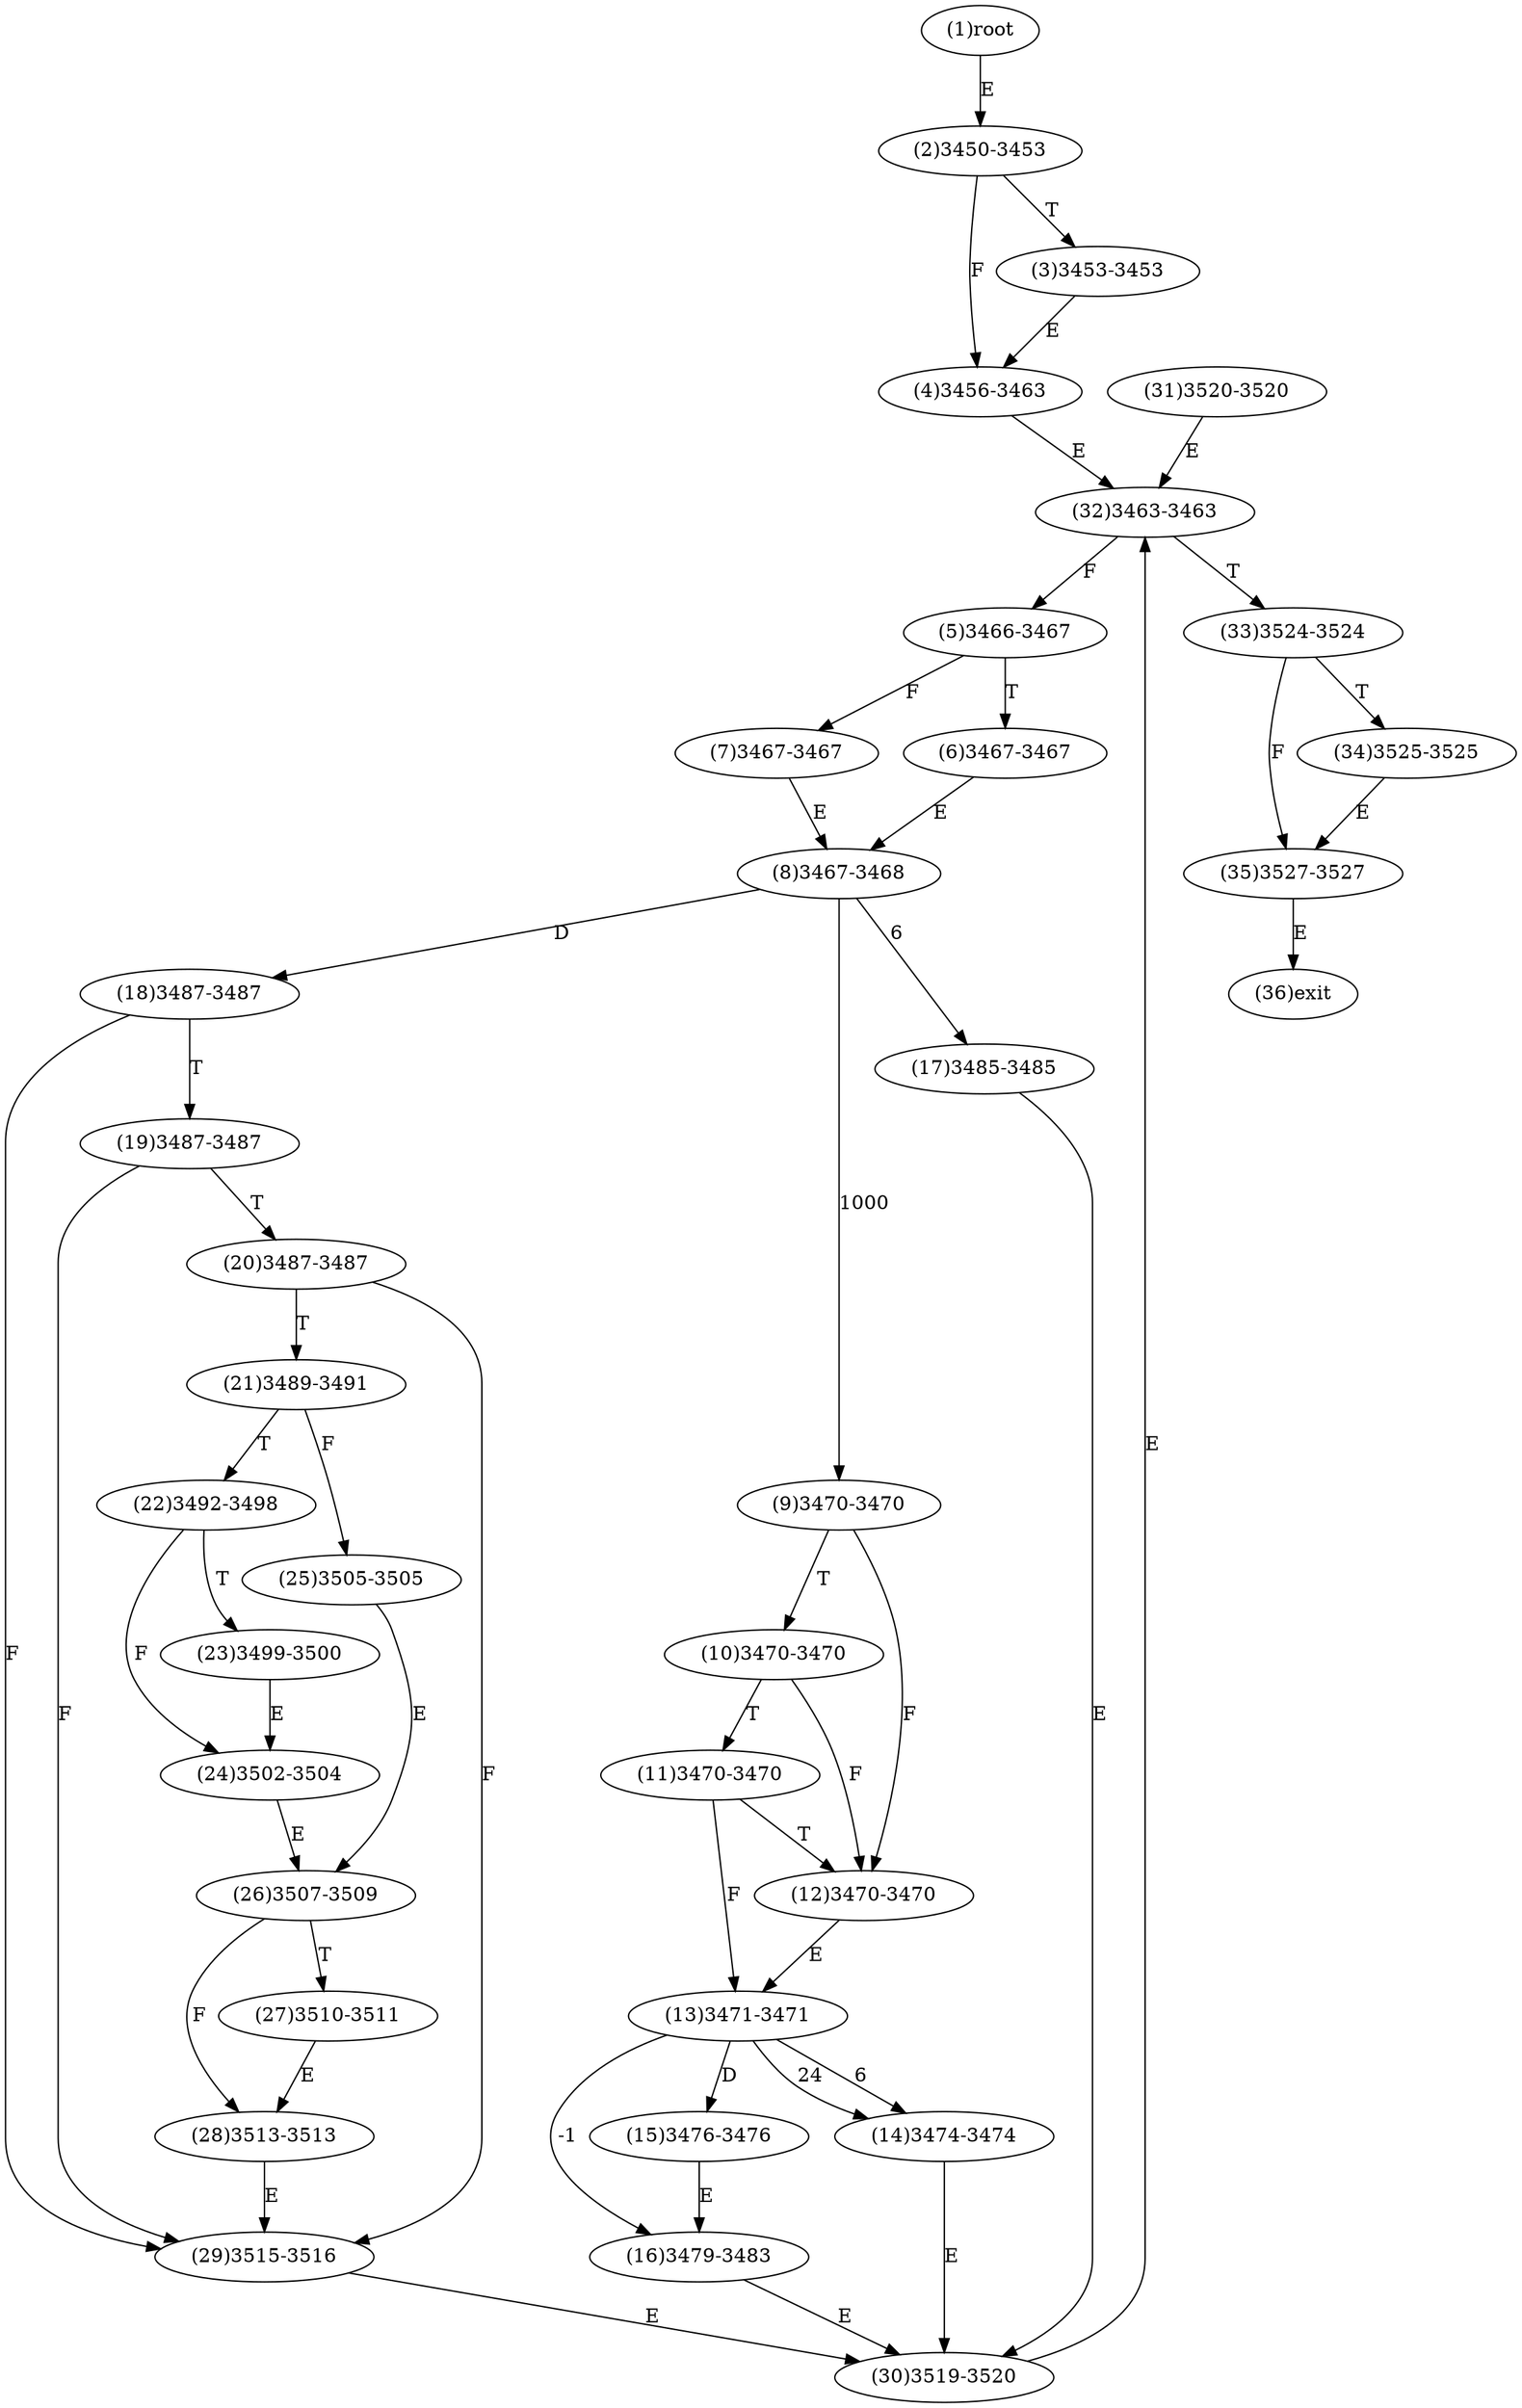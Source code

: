 digraph "" { 
1[ label="(1)root"];
2[ label="(2)3450-3453"];
3[ label="(3)3453-3453"];
4[ label="(4)3456-3463"];
5[ label="(5)3466-3467"];
6[ label="(6)3467-3467"];
7[ label="(7)3467-3467"];
8[ label="(8)3467-3468"];
9[ label="(9)3470-3470"];
10[ label="(10)3470-3470"];
11[ label="(11)3470-3470"];
12[ label="(12)3470-3470"];
13[ label="(13)3471-3471"];
14[ label="(14)3474-3474"];
15[ label="(15)3476-3476"];
17[ label="(17)3485-3485"];
16[ label="(16)3479-3483"];
19[ label="(19)3487-3487"];
18[ label="(18)3487-3487"];
21[ label="(21)3489-3491"];
20[ label="(20)3487-3487"];
23[ label="(23)3499-3500"];
22[ label="(22)3492-3498"];
25[ label="(25)3505-3505"];
24[ label="(24)3502-3504"];
27[ label="(27)3510-3511"];
26[ label="(26)3507-3509"];
29[ label="(29)3515-3516"];
28[ label="(28)3513-3513"];
31[ label="(31)3520-3520"];
30[ label="(30)3519-3520"];
34[ label="(34)3525-3525"];
35[ label="(35)3527-3527"];
32[ label="(32)3463-3463"];
33[ label="(33)3524-3524"];
36[ label="(36)exit"];
1->2[ label="E"];
2->4[ label="F"];
2->3[ label="T"];
3->4[ label="E"];
4->32[ label="E"];
5->7[ label="F"];
5->6[ label="T"];
6->8[ label="E"];
7->8[ label="E"];
8->17[ label="6"];
8->9[ label="1000"];
8->18[ label="D"];
9->12[ label="F"];
9->10[ label="T"];
10->12[ label="F"];
10->11[ label="T"];
11->13[ label="F"];
11->12[ label="T"];
12->13[ label="E"];
13->16[ label="-1"];
13->14[ label="6"];
13->14[ label="24"];
13->15[ label="D"];
14->30[ label="E"];
15->16[ label="E"];
16->30[ label="E"];
17->30[ label="E"];
18->29[ label="F"];
18->19[ label="T"];
19->29[ label="F"];
19->20[ label="T"];
20->29[ label="F"];
20->21[ label="T"];
21->25[ label="F"];
21->22[ label="T"];
22->24[ label="F"];
22->23[ label="T"];
23->24[ label="E"];
24->26[ label="E"];
25->26[ label="E"];
26->28[ label="F"];
26->27[ label="T"];
27->28[ label="E"];
28->29[ label="E"];
29->30[ label="E"];
30->32[ label="E"];
31->32[ label="E"];
32->5[ label="F"];
32->33[ label="T"];
33->35[ label="F"];
33->34[ label="T"];
34->35[ label="E"];
35->36[ label="E"];
}